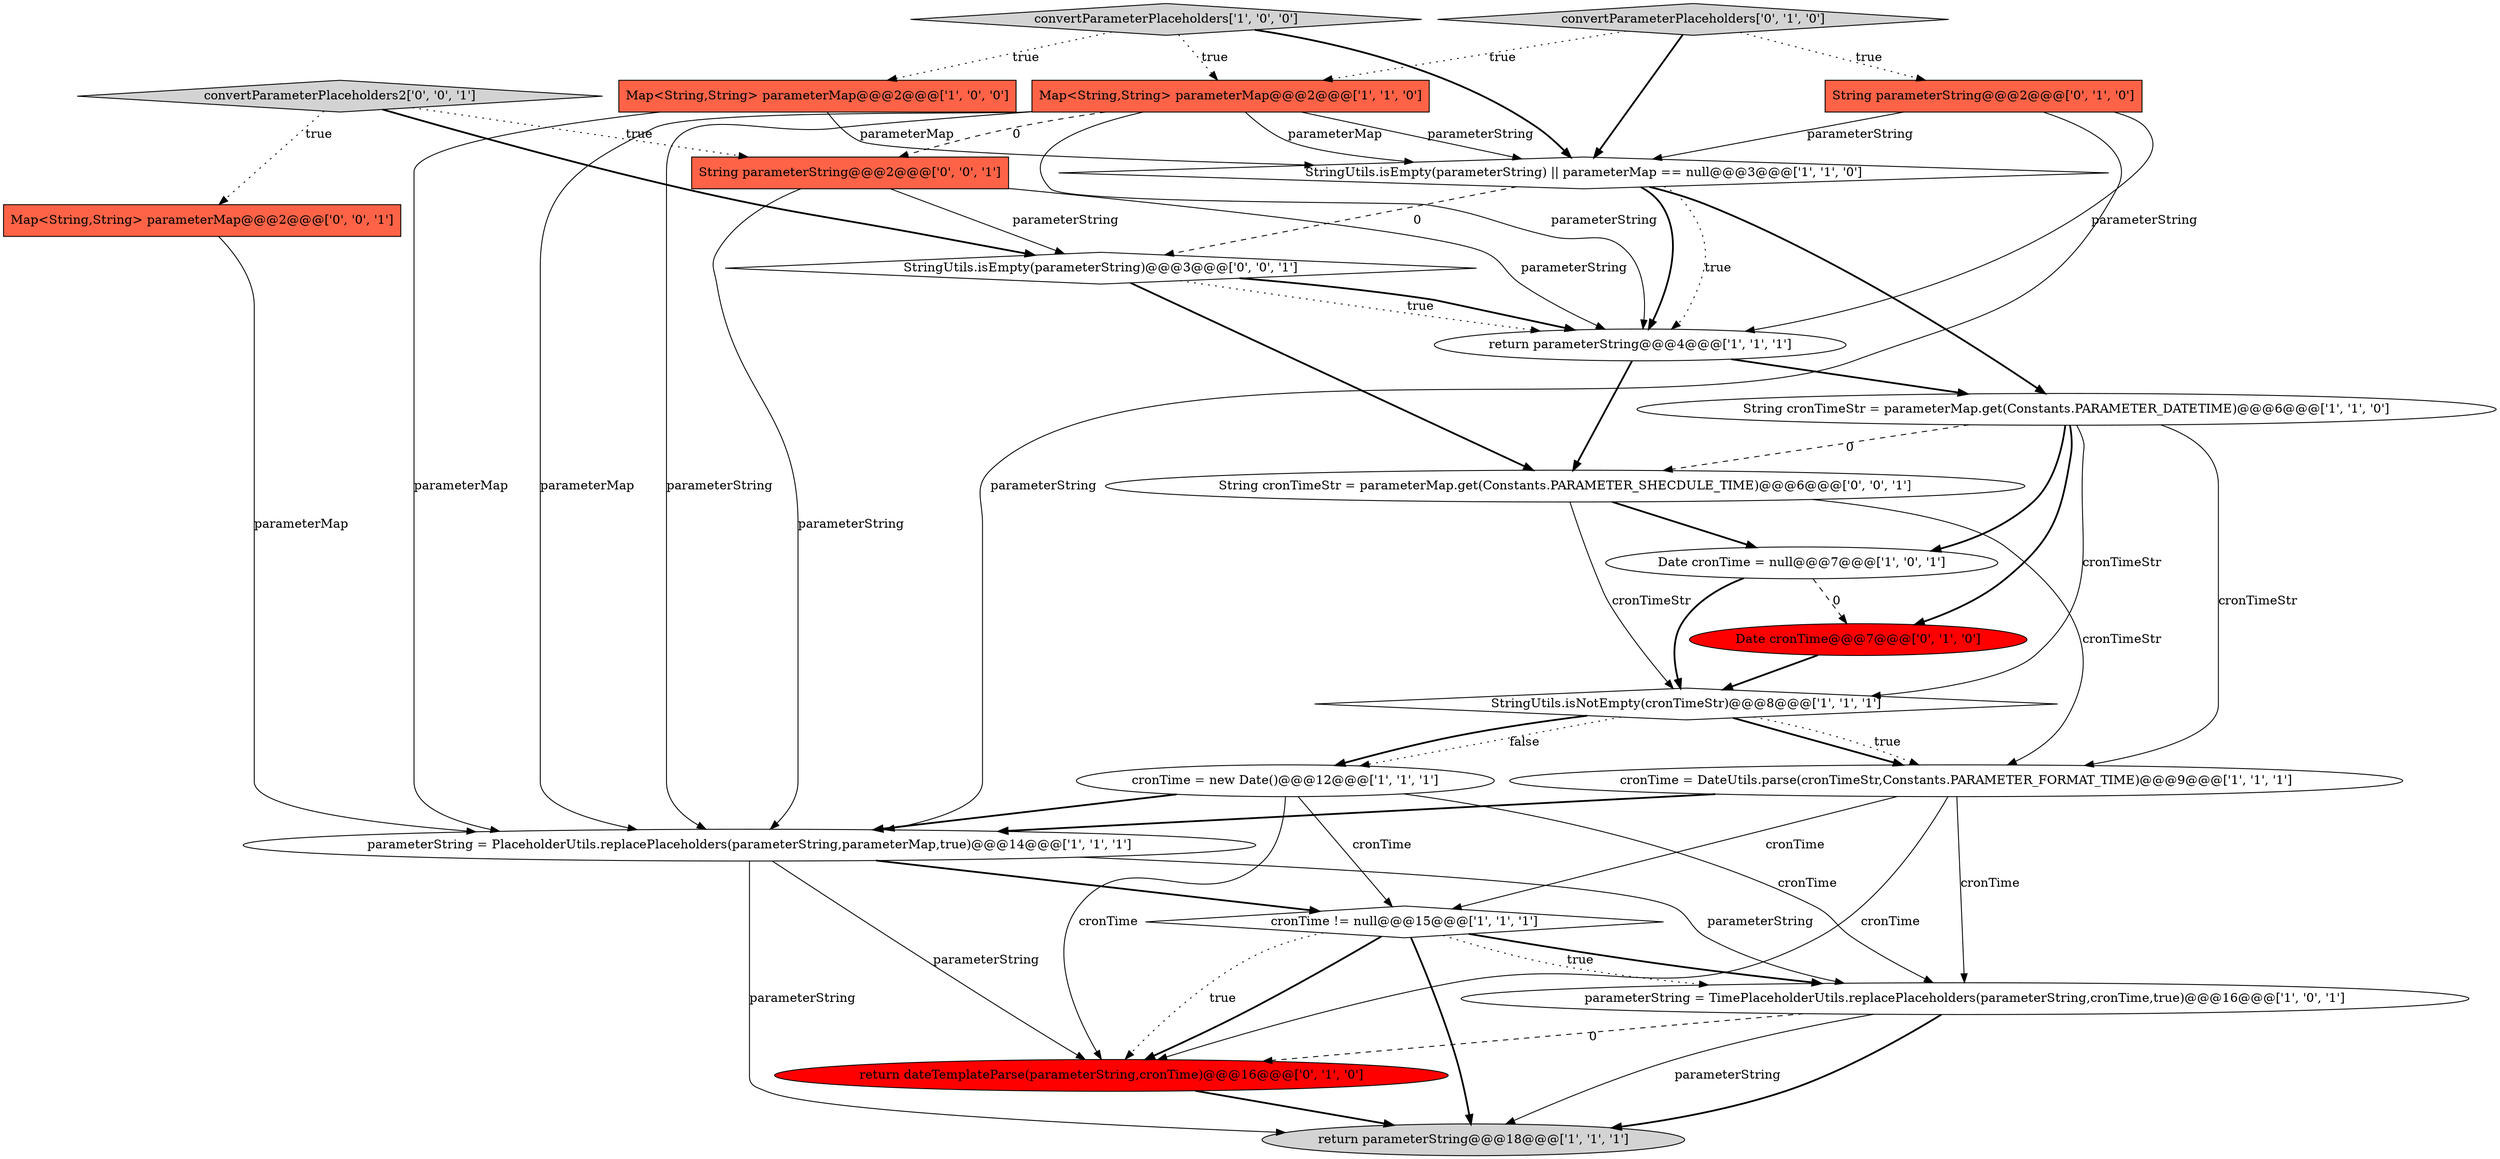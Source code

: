 digraph {
13 [style = filled, label = "Map<String,String> parameterMap@@@2@@@['1', '1', '0']", fillcolor = tomato, shape = box image = "AAA0AAABBB1BBB"];
19 [style = filled, label = "String cronTimeStr = parameterMap.get(Constants.PARAMETER_SHECDULE_TIME)@@@6@@@['0', '0', '1']", fillcolor = white, shape = ellipse image = "AAA0AAABBB3BBB"];
15 [style = filled, label = "convertParameterPlaceholders['0', '1', '0']", fillcolor = lightgray, shape = diamond image = "AAA0AAABBB2BBB"];
10 [style = filled, label = "parameterString = TimePlaceholderUtils.replacePlaceholders(parameterString,cronTime,true)@@@16@@@['1', '0', '1']", fillcolor = white, shape = ellipse image = "AAA0AAABBB1BBB"];
6 [style = filled, label = "parameterString = PlaceholderUtils.replacePlaceholders(parameterString,parameterMap,true)@@@14@@@['1', '1', '1']", fillcolor = white, shape = ellipse image = "AAA0AAABBB1BBB"];
5 [style = filled, label = "StringUtils.isEmpty(parameterString) || parameterMap == null@@@3@@@['1', '1', '0']", fillcolor = white, shape = diamond image = "AAA0AAABBB1BBB"];
20 [style = filled, label = "convertParameterPlaceholders2['0', '0', '1']", fillcolor = lightgray, shape = diamond image = "AAA0AAABBB3BBB"];
1 [style = filled, label = "return parameterString@@@4@@@['1', '1', '1']", fillcolor = white, shape = ellipse image = "AAA0AAABBB1BBB"];
12 [style = filled, label = "convertParameterPlaceholders['1', '0', '0']", fillcolor = lightgray, shape = diamond image = "AAA0AAABBB1BBB"];
9 [style = filled, label = "cronTime = DateUtils.parse(cronTimeStr,Constants.PARAMETER_FORMAT_TIME)@@@9@@@['1', '1', '1']", fillcolor = white, shape = ellipse image = "AAA0AAABBB1BBB"];
18 [style = filled, label = "Map<String,String> parameterMap@@@2@@@['0', '0', '1']", fillcolor = tomato, shape = box image = "AAA0AAABBB3BBB"];
21 [style = filled, label = "String parameterString@@@2@@@['0', '0', '1']", fillcolor = tomato, shape = box image = "AAA0AAABBB3BBB"];
22 [style = filled, label = "StringUtils.isEmpty(parameterString)@@@3@@@['0', '0', '1']", fillcolor = white, shape = diamond image = "AAA0AAABBB3BBB"];
17 [style = filled, label = "Date cronTime@@@7@@@['0', '1', '0']", fillcolor = red, shape = ellipse image = "AAA1AAABBB2BBB"];
2 [style = filled, label = "String cronTimeStr = parameterMap.get(Constants.PARAMETER_DATETIME)@@@6@@@['1', '1', '0']", fillcolor = white, shape = ellipse image = "AAA0AAABBB1BBB"];
0 [style = filled, label = "Map<String,String> parameterMap@@@2@@@['1', '0', '0']", fillcolor = tomato, shape = box image = "AAA0AAABBB1BBB"];
16 [style = filled, label = "return dateTemplateParse(parameterString,cronTime)@@@16@@@['0', '1', '0']", fillcolor = red, shape = ellipse image = "AAA1AAABBB2BBB"];
3 [style = filled, label = "return parameterString@@@18@@@['1', '1', '1']", fillcolor = lightgray, shape = ellipse image = "AAA0AAABBB1BBB"];
14 [style = filled, label = "String parameterString@@@2@@@['0', '1', '0']", fillcolor = tomato, shape = box image = "AAA0AAABBB2BBB"];
7 [style = filled, label = "cronTime = new Date()@@@12@@@['1', '1', '1']", fillcolor = white, shape = ellipse image = "AAA0AAABBB1BBB"];
8 [style = filled, label = "StringUtils.isNotEmpty(cronTimeStr)@@@8@@@['1', '1', '1']", fillcolor = white, shape = diamond image = "AAA0AAABBB1BBB"];
4 [style = filled, label = "cronTime != null@@@15@@@['1', '1', '1']", fillcolor = white, shape = diamond image = "AAA0AAABBB1BBB"];
11 [style = filled, label = "Date cronTime = null@@@7@@@['1', '0', '1']", fillcolor = white, shape = ellipse image = "AAA0AAABBB1BBB"];
2->17 [style = bold, label=""];
8->7 [style = dotted, label="false"];
4->10 [style = bold, label=""];
17->8 [style = bold, label=""];
4->3 [style = bold, label=""];
16->3 [style = bold, label=""];
2->19 [style = dashed, label="0"];
12->5 [style = bold, label=""];
21->1 [style = solid, label="parameterString"];
22->19 [style = bold, label=""];
0->5 [style = solid, label="parameterMap"];
4->10 [style = dotted, label="true"];
21->22 [style = solid, label="parameterString"];
13->6 [style = solid, label="parameterMap"];
6->3 [style = solid, label="parameterString"];
5->1 [style = dotted, label="true"];
14->1 [style = solid, label="parameterString"];
9->10 [style = solid, label="cronTime"];
10->3 [style = bold, label=""];
19->11 [style = bold, label=""];
20->21 [style = dotted, label="true"];
13->5 [style = solid, label="parameterString"];
7->4 [style = solid, label="cronTime"];
11->17 [style = dashed, label="0"];
6->10 [style = solid, label="parameterString"];
15->14 [style = dotted, label="true"];
2->9 [style = solid, label="cronTimeStr"];
15->5 [style = bold, label=""];
8->7 [style = bold, label=""];
9->6 [style = bold, label=""];
2->8 [style = solid, label="cronTimeStr"];
15->13 [style = dotted, label="true"];
20->22 [style = bold, label=""];
13->1 [style = solid, label="parameterString"];
0->6 [style = solid, label="parameterMap"];
6->16 [style = solid, label="parameterString"];
5->1 [style = bold, label=""];
5->2 [style = bold, label=""];
22->1 [style = dotted, label="true"];
7->10 [style = solid, label="cronTime"];
14->6 [style = solid, label="parameterString"];
12->13 [style = dotted, label="true"];
13->5 [style = solid, label="parameterMap"];
6->4 [style = bold, label=""];
13->21 [style = dashed, label="0"];
9->4 [style = solid, label="cronTime"];
19->8 [style = solid, label="cronTimeStr"];
7->6 [style = bold, label=""];
9->16 [style = solid, label="cronTime"];
8->9 [style = bold, label=""];
18->6 [style = solid, label="parameterMap"];
20->18 [style = dotted, label="true"];
12->0 [style = dotted, label="true"];
14->5 [style = solid, label="parameterString"];
11->8 [style = bold, label=""];
1->2 [style = bold, label=""];
4->16 [style = dotted, label="true"];
10->16 [style = dashed, label="0"];
13->6 [style = solid, label="parameterString"];
8->9 [style = dotted, label="true"];
21->6 [style = solid, label="parameterString"];
19->9 [style = solid, label="cronTimeStr"];
22->1 [style = bold, label=""];
1->19 [style = bold, label=""];
5->22 [style = dashed, label="0"];
10->3 [style = solid, label="parameterString"];
2->11 [style = bold, label=""];
4->16 [style = bold, label=""];
7->16 [style = solid, label="cronTime"];
}
